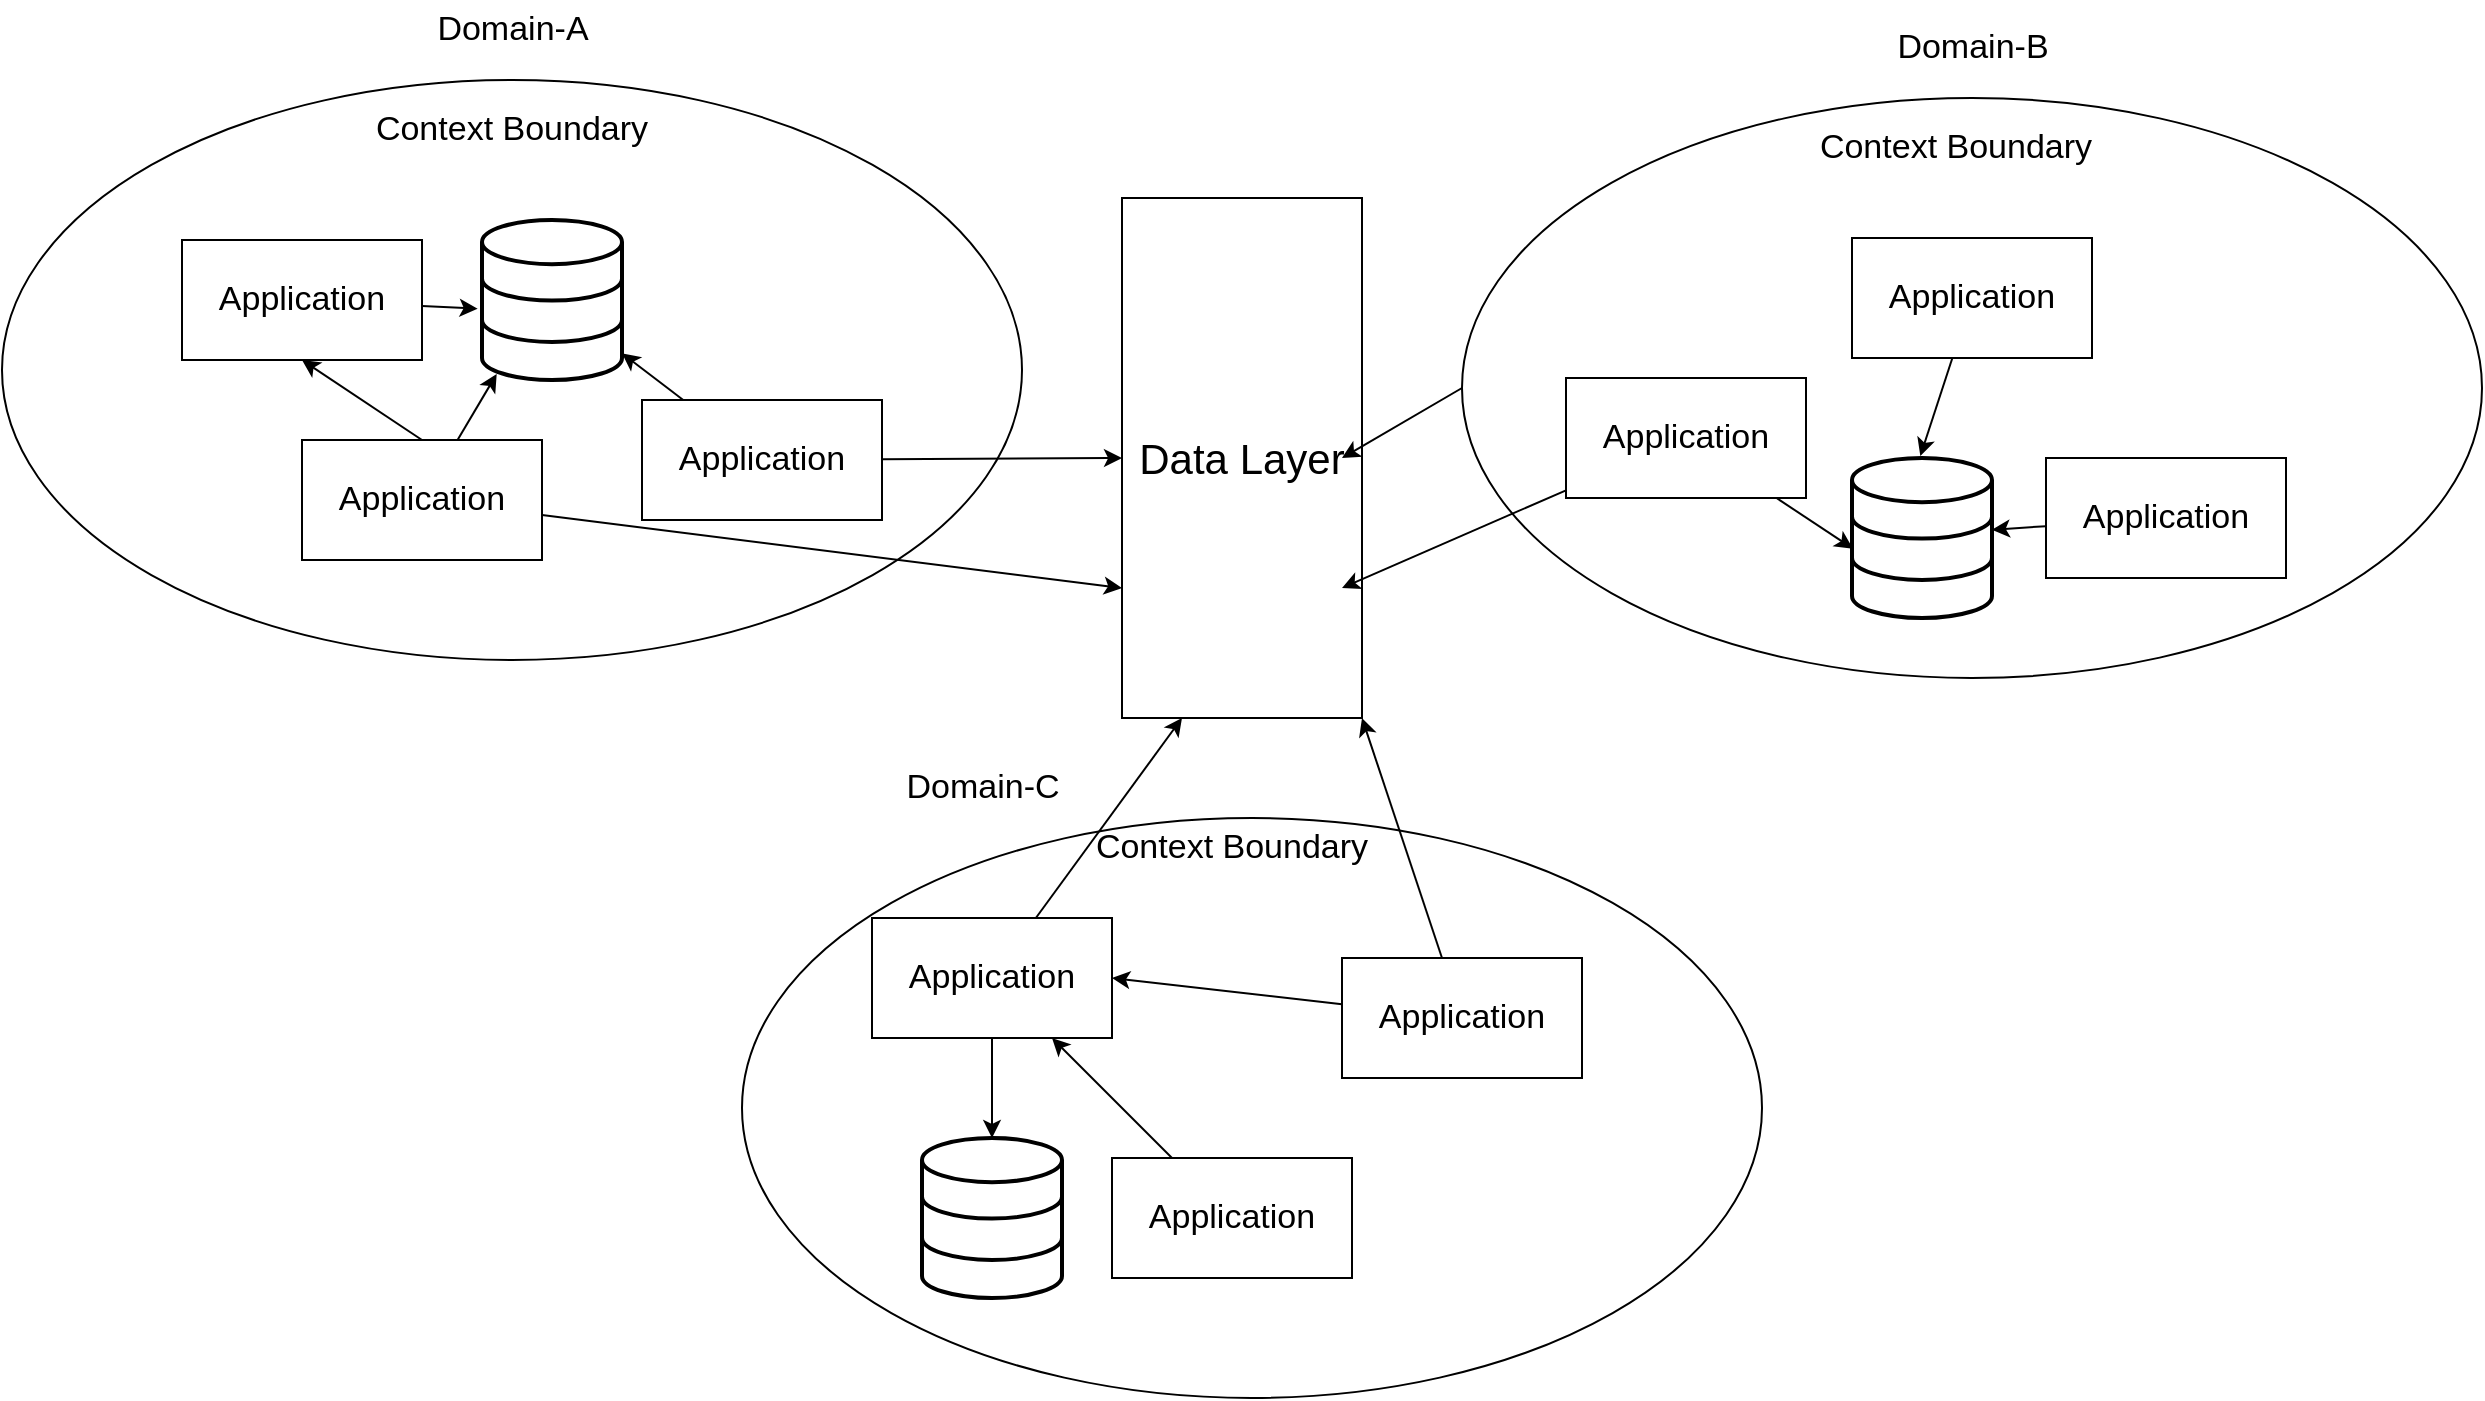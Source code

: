 <mxfile>
    <diagram id="A8tikstlPWtBaAD02YeZ" name="Page-1">
        <mxGraphModel dx="1021" dy="1629" grid="1" gridSize="10" guides="1" tooltips="1" connect="1" arrows="1" fold="1" page="1" pageScale="1" pageWidth="827" pageHeight="1169" math="0" shadow="0">
            <root>
                <mxCell id="0"/>
                <mxCell id="1" parent="0"/>
                <mxCell id="7" value="" style="ellipse;whiteSpace=wrap;html=1;fillColor=none;" parent="1" vertex="1">
                    <mxGeometry x="250" y="130" width="510" height="290" as="geometry"/>
                </mxCell>
                <mxCell id="14" value="Context Boundary" style="text;html=1;strokeColor=none;fillColor=none;align=center;verticalAlign=middle;whiteSpace=wrap;rounded=0;fontSize=17;" parent="1" vertex="1">
                    <mxGeometry x="420" y="130" width="150" height="30" as="geometry"/>
                </mxCell>
                <mxCell id="61" style="edgeStyle=none;html=1;exitX=0;exitY=0.5;exitDx=0;exitDy=0;entryX=1;entryY=0.5;entryDx=0;entryDy=0;fontSize=17;" edge="1" parent="1" source="16">
                    <mxGeometry relative="1" as="geometry">
                        <mxPoint x="550" y="-50" as="targetPoint"/>
                    </mxGeometry>
                </mxCell>
                <mxCell id="16" value="" style="ellipse;whiteSpace=wrap;html=1;fillColor=none;" parent="1" vertex="1">
                    <mxGeometry x="610" y="-230" width="510" height="290" as="geometry"/>
                </mxCell>
                <mxCell id="27" value="Context Boundary" style="text;html=1;strokeColor=none;fillColor=none;align=center;verticalAlign=middle;whiteSpace=wrap;rounded=0;fontSize=17;" parent="1" vertex="1">
                    <mxGeometry x="782" y="-220" width="150" height="30" as="geometry"/>
                </mxCell>
                <mxCell id="28" value="" style="ellipse;whiteSpace=wrap;html=1;fillColor=none;" parent="1" vertex="1">
                    <mxGeometry x="-120" y="-239" width="510" height="290" as="geometry"/>
                </mxCell>
                <mxCell id="39" value="Context Boundary" style="text;html=1;strokeColor=none;fillColor=none;align=center;verticalAlign=middle;whiteSpace=wrap;rounded=0;fontSize=17;" parent="1" vertex="1">
                    <mxGeometry x="60" y="-229" width="150" height="30" as="geometry"/>
                </mxCell>
                <mxCell id="57" style="edgeStyle=none;html=1;entryX=-0.031;entryY=0.554;entryDx=0;entryDy=0;entryPerimeter=0;fontSize=17;" edge="1" parent="1" source="40" target="54">
                    <mxGeometry relative="1" as="geometry"/>
                </mxCell>
                <mxCell id="40" value="&lt;font style=&quot;font-size: 17px;&quot;&gt;Application&lt;/font&gt;" style="rounded=0;whiteSpace=wrap;html=1;fillColor=none;" vertex="1" parent="1">
                    <mxGeometry x="-30" y="-159" width="120" height="60" as="geometry"/>
                </mxCell>
                <mxCell id="55" style="edgeStyle=none;html=1;fontSize=17;" edge="1" parent="1" source="41" target="54">
                    <mxGeometry relative="1" as="geometry"/>
                </mxCell>
                <mxCell id="59" value="" style="edgeStyle=none;html=1;fontSize=17;entryX=0;entryY=0.5;entryDx=0;entryDy=0;" edge="1" parent="1" source="41" target="70">
                    <mxGeometry relative="1" as="geometry">
                        <mxPoint x="440" y="-49" as="targetPoint"/>
                    </mxGeometry>
                </mxCell>
                <mxCell id="41" value="&lt;font style=&quot;font-size: 17px;&quot;&gt;Application&lt;/font&gt;" style="rounded=0;whiteSpace=wrap;html=1;fillColor=none;" vertex="1" parent="1">
                    <mxGeometry x="200" y="-79" width="120" height="60" as="geometry"/>
                </mxCell>
                <mxCell id="56" style="edgeStyle=none;html=1;entryX=0.105;entryY=0.962;entryDx=0;entryDy=0;entryPerimeter=0;fontSize=17;" edge="1" parent="1" source="42" target="54">
                    <mxGeometry relative="1" as="geometry"/>
                </mxCell>
                <mxCell id="58" style="edgeStyle=none;html=1;exitX=0.5;exitY=0;exitDx=0;exitDy=0;entryX=0.5;entryY=1;entryDx=0;entryDy=0;fontSize=17;" edge="1" parent="1" source="42" target="40">
                    <mxGeometry relative="1" as="geometry"/>
                </mxCell>
                <mxCell id="71" style="edgeStyle=none;html=1;entryX=0;entryY=0.75;entryDx=0;entryDy=0;strokeColor=#000000;fontSize=17;" edge="1" parent="1" source="42" target="70">
                    <mxGeometry relative="1" as="geometry">
                        <mxPoint x="440" y="16" as="targetPoint"/>
                    </mxGeometry>
                </mxCell>
                <mxCell id="42" value="&lt;font style=&quot;font-size: 17px;&quot;&gt;Application&lt;/font&gt;" style="rounded=0;whiteSpace=wrap;html=1;fillColor=none;" vertex="1" parent="1">
                    <mxGeometry x="30" y="-59" width="120" height="60" as="geometry"/>
                </mxCell>
                <mxCell id="64" style="edgeStyle=none;html=1;entryX=0.488;entryY=-0.012;entryDx=0;entryDy=0;entryPerimeter=0;fontSize=17;" edge="1" parent="1" source="43" target="63">
                    <mxGeometry relative="1" as="geometry"/>
                </mxCell>
                <mxCell id="43" value="&lt;font style=&quot;font-size: 17px;&quot;&gt;Application&lt;/font&gt;" style="rounded=0;whiteSpace=wrap;html=1;fillColor=none;" vertex="1" parent="1">
                    <mxGeometry x="805" y="-160" width="120" height="60" as="geometry"/>
                </mxCell>
                <mxCell id="65" style="edgeStyle=none;html=1;entryX=0.007;entryY=0.567;entryDx=0;entryDy=0;entryPerimeter=0;fontSize=17;" edge="1" parent="1" source="44" target="63">
                    <mxGeometry relative="1" as="geometry"/>
                </mxCell>
                <mxCell id="73" style="edgeStyle=none;html=1;entryX=1;entryY=0.75;entryDx=0;entryDy=0;strokeColor=#000000;fontSize=17;" edge="1" parent="1" source="44">
                    <mxGeometry relative="1" as="geometry">
                        <mxPoint x="550" y="15" as="targetPoint"/>
                    </mxGeometry>
                </mxCell>
                <mxCell id="44" value="&lt;font style=&quot;font-size: 17px;&quot;&gt;Application&lt;/font&gt;" style="rounded=0;whiteSpace=wrap;html=1;fillColor=none;" vertex="1" parent="1">
                    <mxGeometry x="662" y="-90" width="120" height="60" as="geometry"/>
                </mxCell>
                <mxCell id="66" style="edgeStyle=none;html=1;entryX=0.999;entryY=0.449;entryDx=0;entryDy=0;entryPerimeter=0;fontSize=17;" edge="1" parent="1" source="45" target="63">
                    <mxGeometry relative="1" as="geometry"/>
                </mxCell>
                <mxCell id="45" value="&lt;font style=&quot;font-size: 17px;&quot;&gt;Application&lt;/font&gt;" style="rounded=0;whiteSpace=wrap;html=1;fillColor=none;" vertex="1" parent="1">
                    <mxGeometry x="902" y="-50" width="120" height="60" as="geometry"/>
                </mxCell>
                <mxCell id="51" style="edgeStyle=none;html=1;entryX=0.5;entryY=0;entryDx=0;entryDy=0;entryPerimeter=0;fontSize=17;" edge="1" parent="1" source="46" target="50">
                    <mxGeometry relative="1" as="geometry"/>
                </mxCell>
                <mxCell id="72" style="edgeStyle=none;html=1;entryX=0.25;entryY=1;entryDx=0;entryDy=0;strokeColor=#000000;fontSize=17;" edge="1" parent="1" source="46" target="70">
                    <mxGeometry relative="1" as="geometry"/>
                </mxCell>
                <mxCell id="46" value="&lt;font style=&quot;font-size: 17px;&quot;&gt;Application&lt;/font&gt;" style="rounded=0;whiteSpace=wrap;html=1;fillColor=none;" vertex="1" parent="1">
                    <mxGeometry x="315" y="180" width="120" height="60" as="geometry"/>
                </mxCell>
                <mxCell id="52" style="edgeStyle=none;html=1;fontSize=17;" edge="1" parent="1" source="47" target="46">
                    <mxGeometry relative="1" as="geometry"/>
                </mxCell>
                <mxCell id="47" value="&lt;font style=&quot;font-size: 17px;&quot;&gt;Application&lt;/font&gt;" style="rounded=0;whiteSpace=wrap;html=1;fillColor=none;" vertex="1" parent="1">
                    <mxGeometry x="435" y="300" width="120" height="60" as="geometry"/>
                </mxCell>
                <mxCell id="53" style="edgeStyle=none;html=1;entryX=1;entryY=0.5;entryDx=0;entryDy=0;fontSize=17;" edge="1" parent="1" source="48" target="46">
                    <mxGeometry relative="1" as="geometry"/>
                </mxCell>
                <mxCell id="60" style="edgeStyle=none;html=1;fontSize=17;entryX=1;entryY=1;entryDx=0;entryDy=0;" edge="1" parent="1" source="48" target="70">
                    <mxGeometry relative="1" as="geometry">
                        <mxPoint x="720" y="160" as="targetPoint"/>
                    </mxGeometry>
                </mxCell>
                <mxCell id="48" value="&lt;font style=&quot;font-size: 17px;&quot;&gt;Application&lt;/font&gt;" style="rounded=0;whiteSpace=wrap;html=1;fillColor=none;" vertex="1" parent="1">
                    <mxGeometry x="550" y="200" width="120" height="60" as="geometry"/>
                </mxCell>
                <mxCell id="50" value="" style="html=1;verticalLabelPosition=bottom;align=center;labelBackgroundColor=#ffffff;verticalAlign=top;strokeWidth=2;strokeColor=#000000;shadow=0;dashed=0;shape=mxgraph.ios7.icons.data;fontSize=17;fillColor=none;" vertex="1" parent="1">
                    <mxGeometry x="340" y="290" width="70" height="80" as="geometry"/>
                </mxCell>
                <mxCell id="54" value="" style="html=1;verticalLabelPosition=bottom;align=center;labelBackgroundColor=#ffffff;verticalAlign=top;strokeWidth=2;strokeColor=#000000;shadow=0;dashed=0;shape=mxgraph.ios7.icons.data;fontSize=17;fillColor=none;" vertex="1" parent="1">
                    <mxGeometry x="120" y="-169" width="70" height="80" as="geometry"/>
                </mxCell>
                <mxCell id="63" value="" style="html=1;verticalLabelPosition=bottom;align=center;labelBackgroundColor=#ffffff;verticalAlign=top;strokeWidth=2;strokeColor=#000000;shadow=0;dashed=0;shape=mxgraph.ios7.icons.data;fontSize=17;fillColor=none;" vertex="1" parent="1">
                    <mxGeometry x="805" y="-50" width="70" height="80" as="geometry"/>
                </mxCell>
                <mxCell id="67" value="Domain-A" style="text;html=1;align=center;verticalAlign=middle;resizable=0;points=[];autosize=1;strokeColor=none;fillColor=none;fontSize=17;" vertex="1" parent="1">
                    <mxGeometry x="85" y="-279" width="100" height="30" as="geometry"/>
                </mxCell>
                <mxCell id="68" value="Domain-B" style="text;html=1;align=center;verticalAlign=middle;resizable=0;points=[];autosize=1;strokeColor=none;fillColor=none;fontSize=17;" vertex="1" parent="1">
                    <mxGeometry x="815" y="-270" width="100" height="30" as="geometry"/>
                </mxCell>
                <mxCell id="69" value="Domain-C" style="text;html=1;align=center;verticalAlign=middle;resizable=0;points=[];autosize=1;strokeColor=none;fillColor=none;fontSize=17;" vertex="1" parent="1">
                    <mxGeometry x="320" y="100" width="100" height="30" as="geometry"/>
                </mxCell>
                <mxCell id="70" value="&lt;font style=&quot;font-size: 21px;&quot;&gt;Data Layer&lt;/font&gt;" style="rounded=0;whiteSpace=wrap;html=1;strokeColor=#000000;fontSize=17;fillColor=none;" vertex="1" parent="1">
                    <mxGeometry x="440" y="-180" width="120" height="260" as="geometry"/>
                </mxCell>
            </root>
        </mxGraphModel>
    </diagram>
</mxfile>